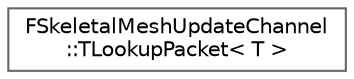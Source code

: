 digraph "Graphical Class Hierarchy"
{
 // INTERACTIVE_SVG=YES
 // LATEX_PDF_SIZE
  bgcolor="transparent";
  edge [fontname=Helvetica,fontsize=10,labelfontname=Helvetica,labelfontsize=10];
  node [fontname=Helvetica,fontsize=10,shape=box,height=0.2,width=0.4];
  rankdir="LR";
  Node0 [id="Node000000",label="FSkeletalMeshUpdateChannel\l::TLookupPacket\< T \>",height=0.2,width=0.4,color="grey40", fillcolor="white", style="filled",URL="$d5/df6/structFSkeletalMeshUpdateChannel_1_1TLookupPacket.html",tooltip=" "];
}

